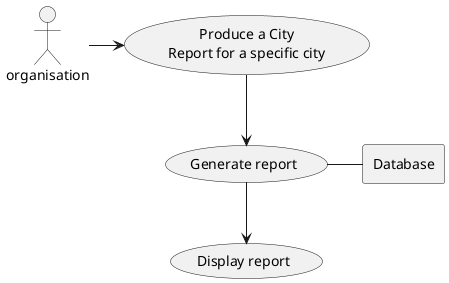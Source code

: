 @startuml
'https://plantuml.com/use-case-diagram

:organisation: as User

rectangle Database

usecase UC1 as "Produce a City
Report for a specific city"

usecase Use as "Generate report"

usecase Display as "Display report"

User -> UC1
UC1 --> Use
Use - Database
Use --> Display

@enduml